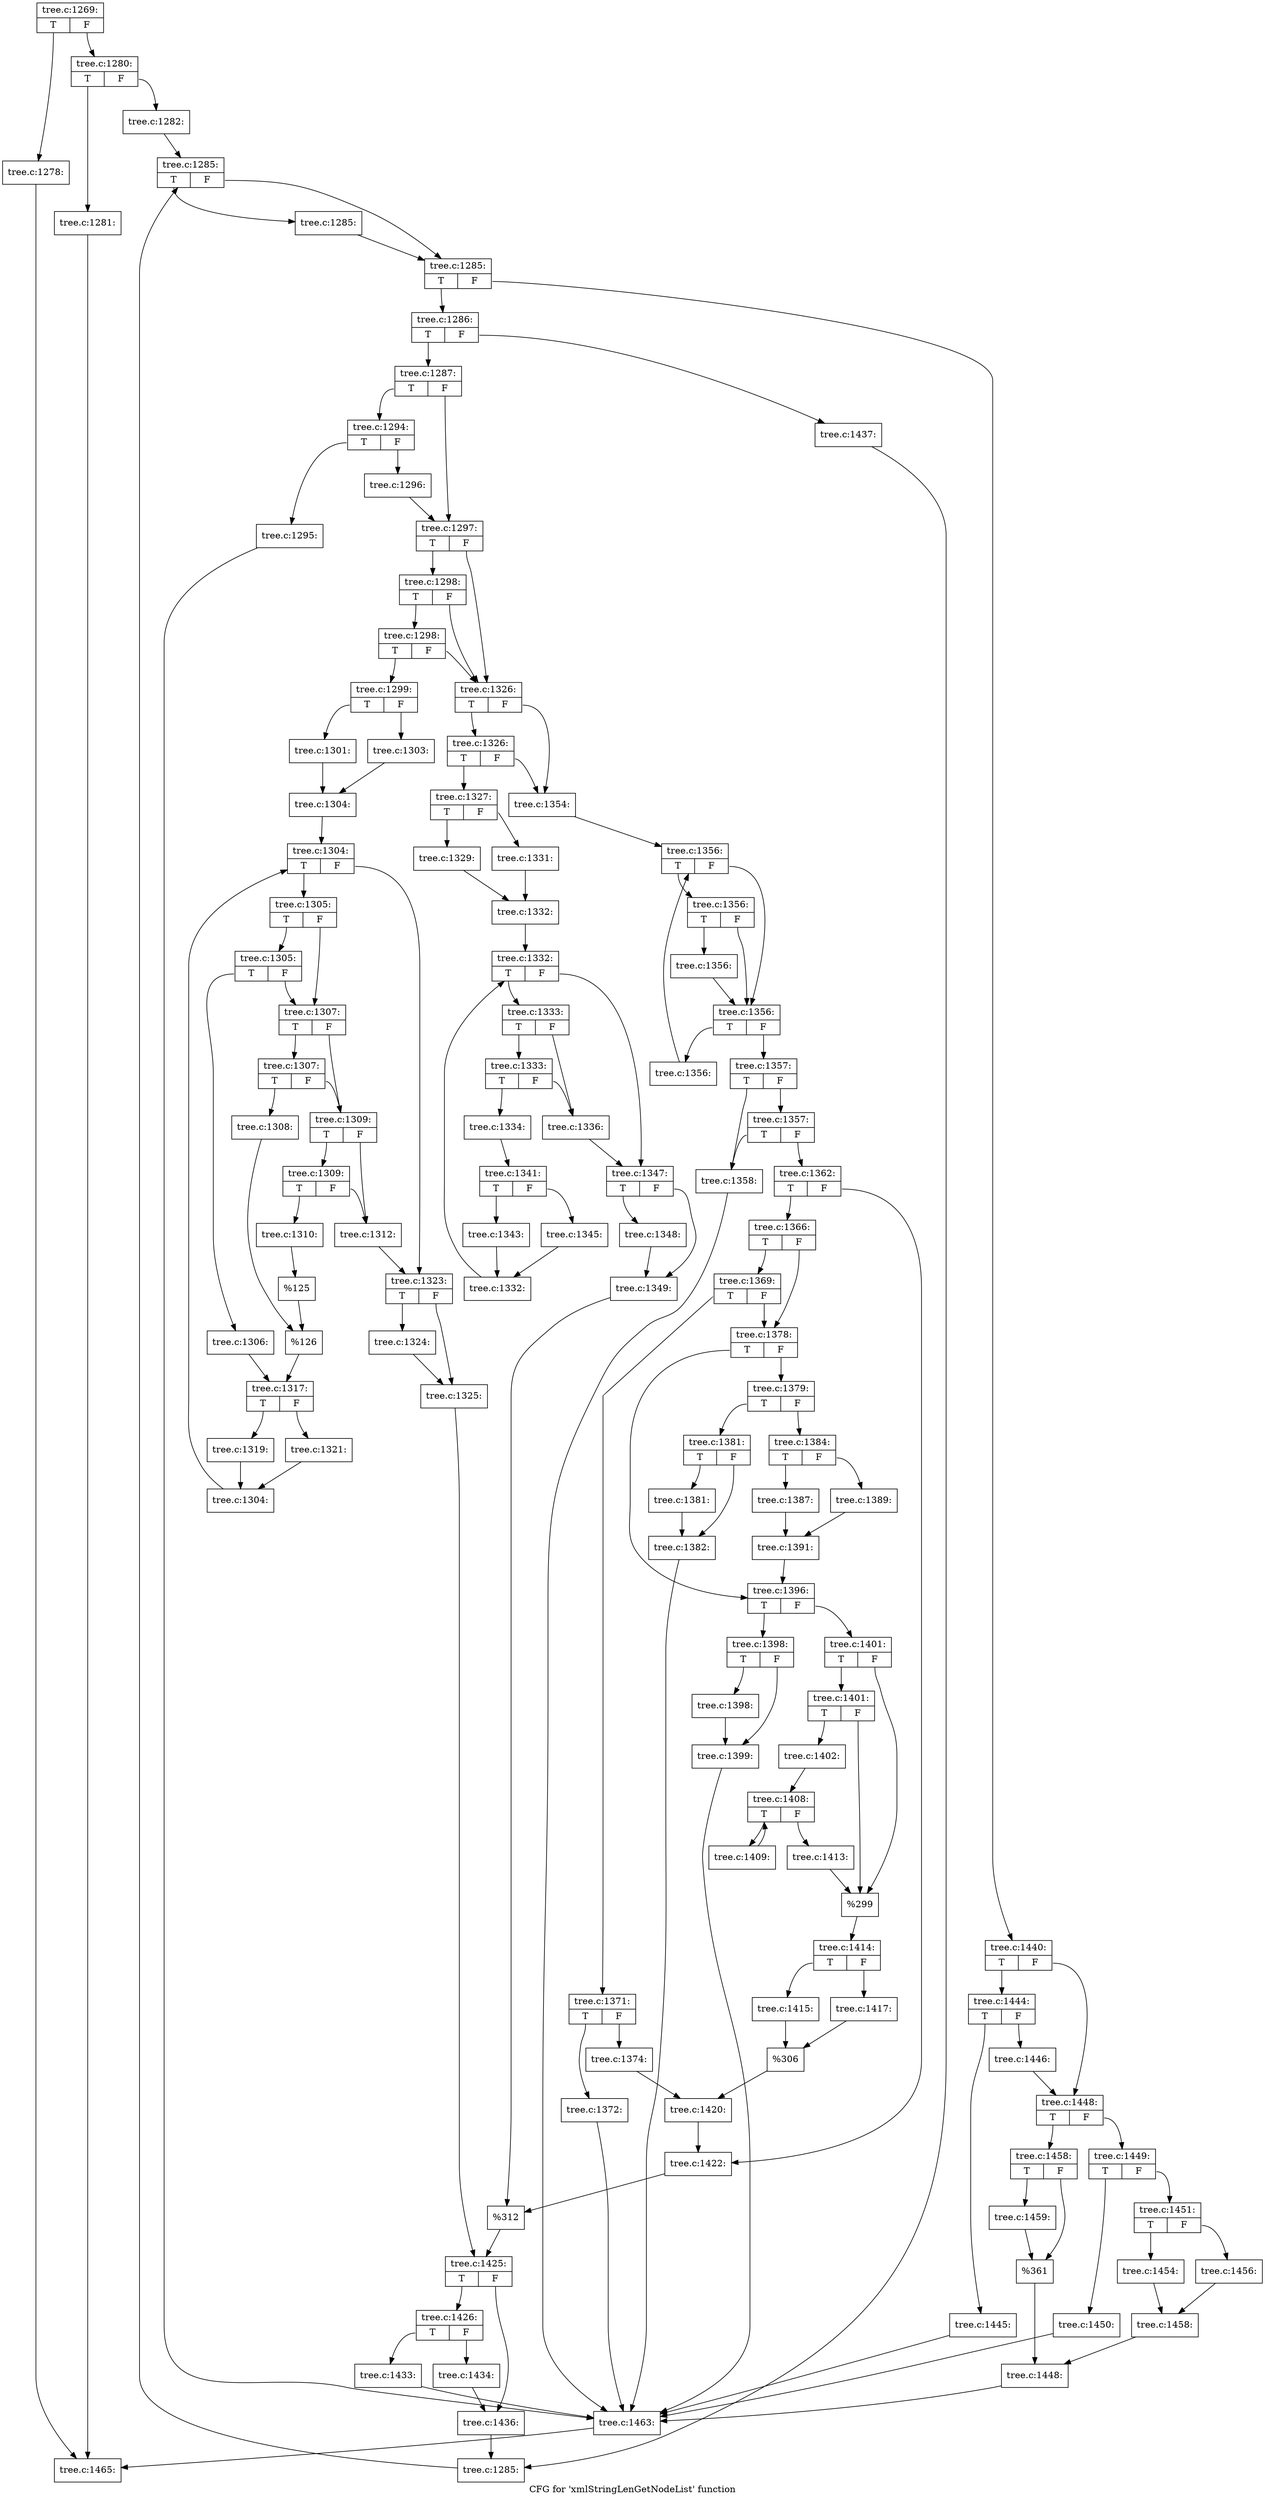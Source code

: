 digraph "CFG for 'xmlStringLenGetNodeList' function" {
	label="CFG for 'xmlStringLenGetNodeList' function";

	Node0x42be470 [shape=record,label="{tree.c:1269:|{<s0>T|<s1>F}}"];
	Node0x42be470:s0 -> Node0x42520a0;
	Node0x42be470:s1 -> Node0x42520f0;
	Node0x42520a0 [shape=record,label="{tree.c:1278:}"];
	Node0x42520a0 -> Node0x42b5410;
	Node0x42520f0 [shape=record,label="{tree.c:1280:|{<s0>T|<s1>F}}"];
	Node0x42520f0:s0 -> Node0x42c6160;
	Node0x42520f0:s1 -> Node0x42c6490;
	Node0x42c6160 [shape=record,label="{tree.c:1281:}"];
	Node0x42c6160 -> Node0x42b5410;
	Node0x42c6490 [shape=record,label="{tree.c:1282:}"];
	Node0x42c6490 -> Node0x42c69d0;
	Node0x42c69d0 [shape=record,label="{tree.c:1285:|{<s0>T|<s1>F}}"];
	Node0x42c69d0:s0 -> Node0x42c6f20;
	Node0x42c69d0:s1 -> Node0x42c6ed0;
	Node0x42c6f20 [shape=record,label="{tree.c:1285:}"];
	Node0x42c6f20 -> Node0x42c6ed0;
	Node0x42c6ed0 [shape=record,label="{tree.c:1285:|{<s0>T|<s1>F}}"];
	Node0x42c6ed0:s0 -> Node0x42c7350;
	Node0x42c6ed0:s1 -> Node0x42c6c40;
	Node0x42c7350 [shape=record,label="{tree.c:1286:|{<s0>T|<s1>F}}"];
	Node0x42c7350:s0 -> Node0x42c7460;
	Node0x42c7350:s1 -> Node0x42c7500;
	Node0x42c7460 [shape=record,label="{tree.c:1287:|{<s0>T|<s1>F}}"];
	Node0x42c7460:s0 -> Node0x42c7fb0;
	Node0x42c7460:s1 -> Node0x42c8000;
	Node0x42c7fb0 [shape=record,label="{tree.c:1294:|{<s0>T|<s1>F}}"];
	Node0x42c7fb0:s0 -> Node0x42c8340;
	Node0x42c7fb0:s1 -> Node0x42c8390;
	Node0x42c8340 [shape=record,label="{tree.c:1295:}"];
	Node0x42c8340 -> Node0x42c5cd0;
	Node0x42c8390 [shape=record,label="{tree.c:1296:}"];
	Node0x42c8390 -> Node0x42c8000;
	Node0x42c8000 [shape=record,label="{tree.c:1297:|{<s0>T|<s1>F}}"];
	Node0x42c8000:s0 -> Node0x42c8a80;
	Node0x42c8000:s1 -> Node0x42c89b0;
	Node0x42c8a80 [shape=record,label="{tree.c:1298:|{<s0>T|<s1>F}}"];
	Node0x42c8a80:s0 -> Node0x42c8a00;
	Node0x42c8a80:s1 -> Node0x42c89b0;
	Node0x42c8a00 [shape=record,label="{tree.c:1298:|{<s0>T|<s1>F}}"];
	Node0x42c8a00:s0 -> Node0x42c8910;
	Node0x42c8a00:s1 -> Node0x42c89b0;
	Node0x42c8910 [shape=record,label="{tree.c:1299:|{<s0>T|<s1>F}}"];
	Node0x42c8910:s0 -> Node0x42ca4c0;
	Node0x42c8910:s1 -> Node0x42ca560;
	Node0x42ca4c0 [shape=record,label="{tree.c:1301:}"];
	Node0x42ca4c0 -> Node0x42ca510;
	Node0x42ca560 [shape=record,label="{tree.c:1303:}"];
	Node0x42ca560 -> Node0x42ca510;
	Node0x42ca510 [shape=record,label="{tree.c:1304:}"];
	Node0x42ca510 -> Node0x42cac40;
	Node0x42cac40 [shape=record,label="{tree.c:1304:|{<s0>T|<s1>F}}"];
	Node0x42cac40:s0 -> Node0x42cb0a0;
	Node0x42cac40:s1 -> Node0x42cae60;
	Node0x42cb0a0 [shape=record,label="{tree.c:1305:|{<s0>T|<s1>F}}"];
	Node0x42cb0a0:s0 -> Node0x42cb380;
	Node0x42cb0a0:s1 -> Node0x42cb330;
	Node0x42cb380 [shape=record,label="{tree.c:1305:|{<s0>T|<s1>F}}"];
	Node0x42cb380:s0 -> Node0x42cb290;
	Node0x42cb380:s1 -> Node0x42cb330;
	Node0x42cb290 [shape=record,label="{tree.c:1306:}"];
	Node0x42cb290 -> Node0x42cb2e0;
	Node0x42cb330 [shape=record,label="{tree.c:1307:|{<s0>T|<s1>F}}"];
	Node0x42cb330:s0 -> Node0x42cbed0;
	Node0x42cb330:s1 -> Node0x42cbe80;
	Node0x42cbed0 [shape=record,label="{tree.c:1307:|{<s0>T|<s1>F}}"];
	Node0x42cbed0:s0 -> Node0x42cbde0;
	Node0x42cbed0:s1 -> Node0x42cbe80;
	Node0x42cbde0 [shape=record,label="{tree.c:1308:}"];
	Node0x42cbde0 -> Node0x42cbe30;
	Node0x42cbe80 [shape=record,label="{tree.c:1309:|{<s0>T|<s1>F}}"];
	Node0x42cbe80:s0 -> Node0x42ccc20;
	Node0x42cbe80:s1 -> Node0x42ccbd0;
	Node0x42ccc20 [shape=record,label="{tree.c:1309:|{<s0>T|<s1>F}}"];
	Node0x42ccc20:s0 -> Node0x42ccb30;
	Node0x42ccc20:s1 -> Node0x42ccbd0;
	Node0x42ccb30 [shape=record,label="{tree.c:1310:}"];
	Node0x42ccb30 -> Node0x42ccb80;
	Node0x42ccbd0 [shape=record,label="{tree.c:1312:}"];
	Node0x42ccbd0 -> Node0x42cae60;
	Node0x42ccb80 [shape=record,label="{%125}"];
	Node0x42ccb80 -> Node0x42cbe30;
	Node0x42cbe30 [shape=record,label="{%126}"];
	Node0x42cbe30 -> Node0x42cb2e0;
	Node0x42cb2e0 [shape=record,label="{tree.c:1317:|{<s0>T|<s1>F}}"];
	Node0x42cb2e0:s0 -> Node0x42e0a30;
	Node0x42cb2e0:s1 -> Node0x42e0ad0;
	Node0x42e0a30 [shape=record,label="{tree.c:1319:}"];
	Node0x42e0a30 -> Node0x42e0a80;
	Node0x42e0ad0 [shape=record,label="{tree.c:1321:}"];
	Node0x42e0ad0 -> Node0x42e0a80;
	Node0x42e0a80 [shape=record,label="{tree.c:1304:}"];
	Node0x42e0a80 -> Node0x42cac40;
	Node0x42cae60 [shape=record,label="{tree.c:1323:|{<s0>T|<s1>F}}"];
	Node0x42cae60:s0 -> Node0x42e12b0;
	Node0x42cae60:s1 -> Node0x42e1300;
	Node0x42e12b0 [shape=record,label="{tree.c:1324:}"];
	Node0x42e12b0 -> Node0x42e1300;
	Node0x42e1300 [shape=record,label="{tree.c:1325:}"];
	Node0x42e1300 -> Node0x42c8960;
	Node0x42c89b0 [shape=record,label="{tree.c:1326:|{<s0>T|<s1>F}}"];
	Node0x42c89b0:s0 -> Node0x42e1bd0;
	Node0x42c89b0:s1 -> Node0x42e1b80;
	Node0x42e1bd0 [shape=record,label="{tree.c:1326:|{<s0>T|<s1>F}}"];
	Node0x42e1bd0:s0 -> Node0x42e1ae0;
	Node0x42e1bd0:s1 -> Node0x42e1b80;
	Node0x42e1ae0 [shape=record,label="{tree.c:1327:|{<s0>T|<s1>F}}"];
	Node0x42e1ae0:s0 -> Node0x42e2630;
	Node0x42e1ae0:s1 -> Node0x42e26d0;
	Node0x42e2630 [shape=record,label="{tree.c:1329:}"];
	Node0x42e2630 -> Node0x42e2680;
	Node0x42e26d0 [shape=record,label="{tree.c:1331:}"];
	Node0x42e26d0 -> Node0x42e2680;
	Node0x42e2680 [shape=record,label="{tree.c:1332:}"];
	Node0x42e2680 -> Node0x42ecdf0;
	Node0x42ecdf0 [shape=record,label="{tree.c:1332:|{<s0>T|<s1>F}}"];
	Node0x42ecdf0:s0 -> Node0x42ed210;
	Node0x42ecdf0:s1 -> Node0x42ed010;
	Node0x42ed210 [shape=record,label="{tree.c:1333:|{<s0>T|<s1>F}}"];
	Node0x42ed210:s0 -> Node0x42ed4f0;
	Node0x42ed210:s1 -> Node0x42ed4a0;
	Node0x42ed4f0 [shape=record,label="{tree.c:1333:|{<s0>T|<s1>F}}"];
	Node0x42ed4f0:s0 -> Node0x42ed400;
	Node0x42ed4f0:s1 -> Node0x42ed4a0;
	Node0x42ed400 [shape=record,label="{tree.c:1334:}"];
	Node0x42ed400 -> Node0x42ed450;
	Node0x42ed4a0 [shape=record,label="{tree.c:1336:}"];
	Node0x42ed4a0 -> Node0x42ed010;
	Node0x42ed450 [shape=record,label="{tree.c:1341:|{<s0>T|<s1>F}}"];
	Node0x42ed450:s0 -> Node0x42ee6a0;
	Node0x42ed450:s1 -> Node0x42ee740;
	Node0x42ee6a0 [shape=record,label="{tree.c:1343:}"];
	Node0x42ee6a0 -> Node0x42ee6f0;
	Node0x42ee740 [shape=record,label="{tree.c:1345:}"];
	Node0x42ee740 -> Node0x42ee6f0;
	Node0x42ee6f0 [shape=record,label="{tree.c:1332:}"];
	Node0x42ee6f0 -> Node0x42ecdf0;
	Node0x42ed010 [shape=record,label="{tree.c:1347:|{<s0>T|<s1>F}}"];
	Node0x42ed010:s0 -> Node0x42eef20;
	Node0x42ed010:s1 -> Node0x42eef70;
	Node0x42eef20 [shape=record,label="{tree.c:1348:}"];
	Node0x42eef20 -> Node0x42eef70;
	Node0x42eef70 [shape=record,label="{tree.c:1349:}"];
	Node0x42eef70 -> Node0x42e1b30;
	Node0x42e1b80 [shape=record,label="{tree.c:1354:}"];
	Node0x42e1b80 -> Node0x42efa90;
	Node0x42efa90 [shape=record,label="{tree.c:1356:|{<s0>T|<s1>F}}"];
	Node0x42efa90:s0 -> Node0x42efdd0;
	Node0x42efa90:s1 -> Node0x42efd30;
	Node0x42efdd0 [shape=record,label="{tree.c:1356:|{<s0>T|<s1>F}}"];
	Node0x42efdd0:s0 -> Node0x42efd80;
	Node0x42efdd0:s1 -> Node0x42efd30;
	Node0x42efd80 [shape=record,label="{tree.c:1356:}"];
	Node0x42efd80 -> Node0x42efd30;
	Node0x42efd30 [shape=record,label="{tree.c:1356:|{<s0>T|<s1>F}}"];
	Node0x42efd30:s0 -> Node0x42f0300;
	Node0x42efd30:s1 -> Node0x42efcb0;
	Node0x42f0300 [shape=record,label="{tree.c:1356:}"];
	Node0x42f0300 -> Node0x42efa90;
	Node0x42efcb0 [shape=record,label="{tree.c:1357:|{<s0>T|<s1>F}}"];
	Node0x42efcb0:s0 -> Node0x42f09e0;
	Node0x42efcb0:s1 -> Node0x42f0a80;
	Node0x42f0a80 [shape=record,label="{tree.c:1357:|{<s0>T|<s1>F}}"];
	Node0x42f0a80:s0 -> Node0x42f09e0;
	Node0x42f0a80:s1 -> Node0x42f0a30;
	Node0x42f09e0 [shape=record,label="{tree.c:1358:}"];
	Node0x42f09e0 -> Node0x42c5cd0;
	Node0x42f0a30 [shape=record,label="{tree.c:1362:|{<s0>T|<s1>F}}"];
	Node0x42f0a30:s0 -> Node0x42f1750;
	Node0x42f0a30:s1 -> Node0x42f17a0;
	Node0x42f1750 [shape=record,label="{tree.c:1366:|{<s0>T|<s1>F}}"];
	Node0x42f1750:s0 -> Node0x42f2d40;
	Node0x42f1750:s1 -> Node0x42f2b80;
	Node0x42f2d40 [shape=record,label="{tree.c:1369:|{<s0>T|<s1>F}}"];
	Node0x42f2d40:s0 -> Node0x42f28a0;
	Node0x42f2d40:s1 -> Node0x42f2b80;
	Node0x42f28a0 [shape=record,label="{tree.c:1371:|{<s0>T|<s1>F}}"];
	Node0x42f28a0:s0 -> Node0x42f2210;
	Node0x42f28a0:s1 -> Node0x42f2a50;
	Node0x42f2210 [shape=record,label="{tree.c:1372:}"];
	Node0x42f2210 -> Node0x42c5cd0;
	Node0x42f2a50 [shape=record,label="{tree.c:1374:}"];
	Node0x42f2a50 -> Node0x42f2bd0;
	Node0x42f2b80 [shape=record,label="{tree.c:1378:|{<s0>T|<s1>F}}"];
	Node0x42f2b80:s0 -> Node0x4258f60;
	Node0x42f2b80:s1 -> Node0x4258c30;
	Node0x4258c30 [shape=record,label="{tree.c:1379:|{<s0>T|<s1>F}}"];
	Node0x4258c30:s0 -> Node0x4259560;
	Node0x4258c30:s1 -> Node0x42597d0;
	Node0x4259560 [shape=record,label="{tree.c:1381:|{<s0>T|<s1>F}}"];
	Node0x4259560:s0 -> Node0x4259f00;
	Node0x4259560:s1 -> Node0x4259f50;
	Node0x4259f00 [shape=record,label="{tree.c:1381:}"];
	Node0x4259f00 -> Node0x4259f50;
	Node0x4259f50 [shape=record,label="{tree.c:1382:}"];
	Node0x4259f50 -> Node0x42c5cd0;
	Node0x42597d0 [shape=record,label="{tree.c:1384:|{<s0>T|<s1>F}}"];
	Node0x42597d0:s0 -> Node0x42541e0;
	Node0x42597d0:s1 -> Node0x425b140;
	Node0x42541e0 [shape=record,label="{tree.c:1387:}"];
	Node0x42541e0 -> Node0x42585c0;
	Node0x425b140 [shape=record,label="{tree.c:1389:}"];
	Node0x425b140 -> Node0x42585c0;
	Node0x42585c0 [shape=record,label="{tree.c:1391:}"];
	Node0x42585c0 -> Node0x4258f60;
	Node0x4258f60 [shape=record,label="{tree.c:1396:|{<s0>T|<s1>F}}"];
	Node0x4258f60:s0 -> Node0x425bac0;
	Node0x4258f60:s1 -> Node0x425bca0;
	Node0x425bac0 [shape=record,label="{tree.c:1398:|{<s0>T|<s1>F}}"];
	Node0x425bac0:s0 -> Node0x425c5d0;
	Node0x425bac0:s1 -> Node0x425c620;
	Node0x425c5d0 [shape=record,label="{tree.c:1398:}"];
	Node0x425c5d0 -> Node0x425c620;
	Node0x425c620 [shape=record,label="{tree.c:1399:}"];
	Node0x425c620 -> Node0x42c5cd0;
	Node0x425bca0 [shape=record,label="{tree.c:1401:|{<s0>T|<s1>F}}"];
	Node0x425bca0:s0 -> Node0x425cac0;
	Node0x425bca0:s1 -> Node0x425ca70;
	Node0x425cac0 [shape=record,label="{tree.c:1401:|{<s0>T|<s1>F}}"];
	Node0x425cac0:s0 -> Node0x425ca20;
	Node0x425cac0:s1 -> Node0x425ca70;
	Node0x425ca20 [shape=record,label="{tree.c:1402:}"];
	Node0x425ca20 -> Node0x425d7f0;
	Node0x425d7f0 [shape=record,label="{tree.c:1408:|{<s0>T|<s1>F}}"];
	Node0x425d7f0:s0 -> Node0x425e330;
	Node0x425d7f0:s1 -> Node0x425db20;
	Node0x425e330 [shape=record,label="{tree.c:1409:}"];
	Node0x425e330 -> Node0x425d7f0;
	Node0x425db20 [shape=record,label="{tree.c:1413:}"];
	Node0x425db20 -> Node0x425ca70;
	Node0x425ca70 [shape=record,label="{%299}"];
	Node0x425ca70 -> Node0x425bcf0;
	Node0x425bcf0 [shape=record,label="{tree.c:1414:|{<s0>T|<s1>F}}"];
	Node0x425bcf0:s0 -> Node0x425ee40;
	Node0x425bcf0:s1 -> Node0x425eee0;
	Node0x425ee40 [shape=record,label="{tree.c:1415:}"];
	Node0x425ee40 -> Node0x425ee90;
	Node0x425eee0 [shape=record,label="{tree.c:1417:}"];
	Node0x425eee0 -> Node0x425ee90;
	Node0x425ee90 [shape=record,label="{%306}"];
	Node0x425ee90 -> Node0x42f2bd0;
	Node0x42f2bd0 [shape=record,label="{tree.c:1420:}"];
	Node0x42f2bd0 -> Node0x42f17a0;
	Node0x42f17a0 [shape=record,label="{tree.c:1422:}"];
	Node0x42f17a0 -> Node0x42e1b30;
	Node0x42e1b30 [shape=record,label="{%312}"];
	Node0x42e1b30 -> Node0x42c8960;
	Node0x42c8960 [shape=record,label="{tree.c:1425:|{<s0>T|<s1>F}}"];
	Node0x42c8960:s0 -> Node0x42601a0;
	Node0x42c8960:s1 -> Node0x42601f0;
	Node0x42601a0 [shape=record,label="{tree.c:1426:|{<s0>T|<s1>F}}"];
	Node0x42601a0:s0 -> Node0x4303a60;
	Node0x42601a0:s1 -> Node0x4304020;
	Node0x4303a60 [shape=record,label="{tree.c:1433:}"];
	Node0x4303a60 -> Node0x42c5cd0;
	Node0x4304020 [shape=record,label="{tree.c:1434:}"];
	Node0x4304020 -> Node0x42601f0;
	Node0x42601f0 [shape=record,label="{tree.c:1436:}"];
	Node0x42601f0 -> Node0x42c74b0;
	Node0x42c7500 [shape=record,label="{tree.c:1437:}"];
	Node0x42c7500 -> Node0x42c74b0;
	Node0x42c74b0 [shape=record,label="{tree.c:1285:}"];
	Node0x42c74b0 -> Node0x42c69d0;
	Node0x42c6c40 [shape=record,label="{tree.c:1440:|{<s0>T|<s1>F}}"];
	Node0x42c6c40:s0 -> Node0x43048a0;
	Node0x42c6c40:s1 -> Node0x43048f0;
	Node0x43048a0 [shape=record,label="{tree.c:1444:|{<s0>T|<s1>F}}"];
	Node0x43048a0:s0 -> Node0x4304c90;
	Node0x43048a0:s1 -> Node0x4304ce0;
	Node0x4304c90 [shape=record,label="{tree.c:1445:}"];
	Node0x4304c90 -> Node0x42c5cd0;
	Node0x4304ce0 [shape=record,label="{tree.c:1446:}"];
	Node0x4304ce0 -> Node0x43048f0;
	Node0x43048f0 [shape=record,label="{tree.c:1448:|{<s0>T|<s1>F}}"];
	Node0x43048f0:s0 -> Node0x43055c0;
	Node0x43048f0:s1 -> Node0x4305520;
	Node0x4305520 [shape=record,label="{tree.c:1449:|{<s0>T|<s1>F}}"];
	Node0x4305520:s0 -> Node0x4305b70;
	Node0x4305520:s1 -> Node0x4305bc0;
	Node0x4305b70 [shape=record,label="{tree.c:1450:}"];
	Node0x4305b70 -> Node0x42c5cd0;
	Node0x4305bc0 [shape=record,label="{tree.c:1451:|{<s0>T|<s1>F}}"];
	Node0x4305bc0:s0 -> Node0x4306290;
	Node0x4305bc0:s1 -> Node0x4306330;
	Node0x4306290 [shape=record,label="{tree.c:1454:}"];
	Node0x4306290 -> Node0x43062e0;
	Node0x4306330 [shape=record,label="{tree.c:1456:}"];
	Node0x4306330 -> Node0x43062e0;
	Node0x43062e0 [shape=record,label="{tree.c:1458:}"];
	Node0x43062e0 -> Node0x4305570;
	Node0x43055c0 [shape=record,label="{tree.c:1458:|{<s0>T|<s1>F}}"];
	Node0x43055c0:s0 -> Node0x4306c10;
	Node0x43055c0:s1 -> Node0x4306c60;
	Node0x4306c10 [shape=record,label="{tree.c:1459:}"];
	Node0x4306c10 -> Node0x4306c60;
	Node0x4306c60 [shape=record,label="{%361}"];
	Node0x4306c60 -> Node0x4305570;
	Node0x4305570 [shape=record,label="{tree.c:1448:}"];
	Node0x4305570 -> Node0x42c5cd0;
	Node0x42c5cd0 [shape=record,label="{tree.c:1463:}"];
	Node0x42c5cd0 -> Node0x42b5410;
	Node0x42b5410 [shape=record,label="{tree.c:1465:}"];
}
